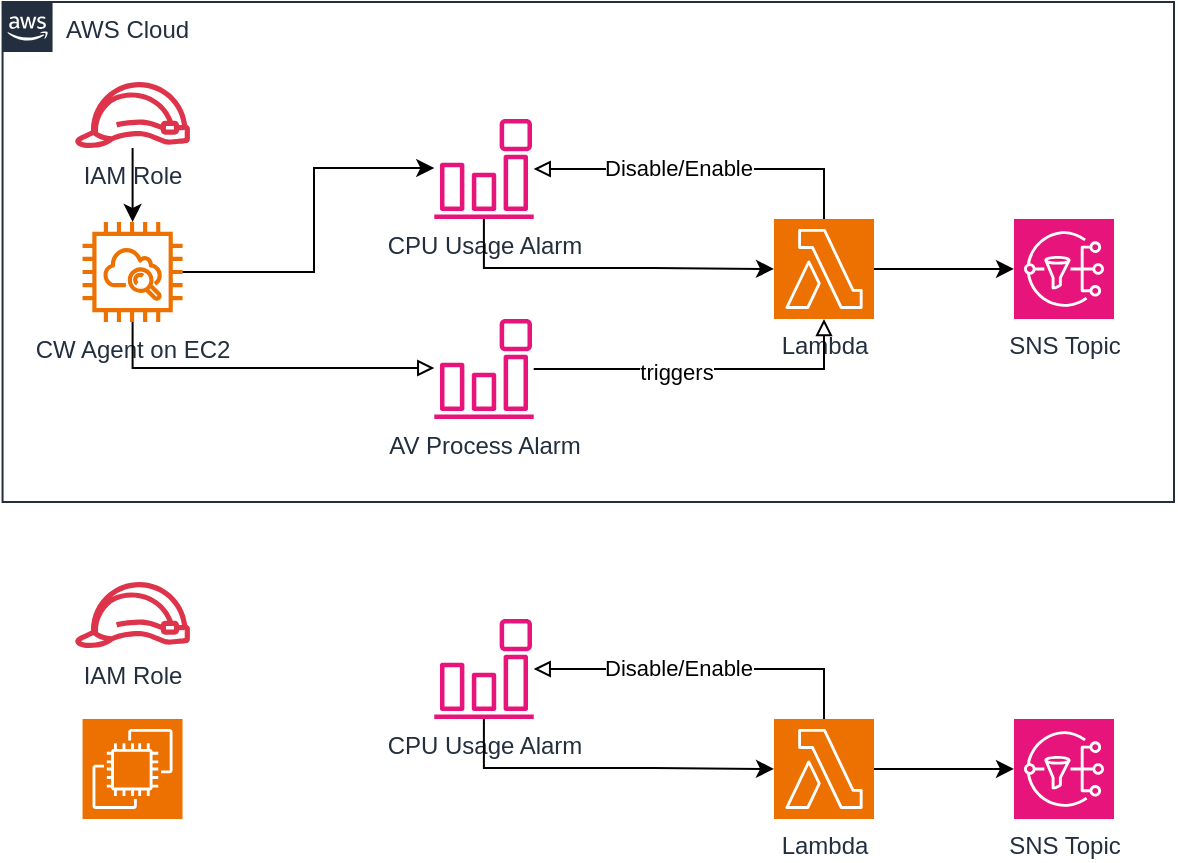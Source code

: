 <mxfile version="24.7.11">
  <diagram name="Page-1" id="NPpZxTKyHDkGEbGbewCJ">
    <mxGraphModel dx="1002" dy="1633" grid="1" gridSize="10" guides="1" tooltips="1" connect="1" arrows="1" fold="1" page="1" pageScale="1" pageWidth="850" pageHeight="1100" math="0" shadow="0">
      <root>
        <mxCell id="0" />
        <mxCell id="1" parent="0" />
        <mxCell id="4sC6nosAnQVyJl_gHEht-1" style="edgeStyle=orthogonalEdgeStyle;rounded=0;orthogonalLoop=1;jettySize=auto;html=1;exitX=0.5;exitY=0;exitDx=0;exitDy=0;exitPerimeter=0;endArrow=block;endFill=0;" parent="1" source="4sC6nosAnQVyJl_gHEht-3" target="4sC6nosAnQVyJl_gHEht-5" edge="1">
          <mxGeometry relative="1" as="geometry" />
        </mxCell>
        <mxCell id="4sC6nosAnQVyJl_gHEht-2" value="Disable/Enable" style="edgeLabel;html=1;align=center;verticalAlign=middle;resizable=0;points=[];" parent="4sC6nosAnQVyJl_gHEht-1" vertex="1" connectable="0">
          <mxGeometry x="0.154" y="-1" relative="1" as="geometry">
            <mxPoint as="offset" />
          </mxGeometry>
        </mxCell>
        <mxCell id="4sC6nosAnQVyJl_gHEht-3" value="Lambda" style="sketch=0;points=[[0,0,0],[0.25,0,0],[0.5,0,0],[0.75,0,0],[1,0,0],[0,1,0],[0.25,1,0],[0.5,1,0],[0.75,1,0],[1,1,0],[0,0.25,0],[0,0.5,0],[0,0.75,0],[1,0.25,0],[1,0.5,0],[1,0.75,0]];outlineConnect=0;fontColor=#232F3E;fillColor=#ED7100;strokeColor=#ffffff;dashed=0;verticalLabelPosition=bottom;verticalAlign=top;align=center;html=1;fontSize=12;fontStyle=0;aspect=fixed;shape=mxgraph.aws4.resourceIcon;resIcon=mxgraph.aws4.lambda;container=0;" parent="1" vertex="1">
          <mxGeometry x="520" y="-51.51" width="50" height="50" as="geometry" />
        </mxCell>
        <mxCell id="4sC6nosAnQVyJl_gHEht-4" value="AV Process Alarm" style="sketch=0;outlineConnect=0;fontColor=#232F3E;gradientColor=none;fillColor=#E7157B;strokeColor=none;dashed=0;verticalLabelPosition=bottom;verticalAlign=top;align=center;html=1;fontSize=12;fontStyle=0;aspect=fixed;pointerEvents=1;shape=mxgraph.aws4.event_event_based;container=0;" parent="1" vertex="1">
          <mxGeometry x="350" y="-1.51" width="50" height="50" as="geometry" />
        </mxCell>
        <mxCell id="4sC6nosAnQVyJl_gHEht-5" value="CPU Usage Alarm" style="sketch=0;outlineConnect=0;fontColor=#232F3E;gradientColor=none;fillColor=#E7157B;strokeColor=none;dashed=0;verticalLabelPosition=bottom;verticalAlign=top;align=center;html=1;fontSize=12;fontStyle=0;aspect=fixed;pointerEvents=1;shape=mxgraph.aws4.event_event_based;container=0;" parent="1" vertex="1">
          <mxGeometry x="350" y="-101.51" width="50" height="50" as="geometry" />
        </mxCell>
        <mxCell id="4sC6nosAnQVyJl_gHEht-6" value="SNS Topic" style="sketch=0;points=[[0,0,0],[0.25,0,0],[0.5,0,0],[0.75,0,0],[1,0,0],[0,1,0],[0.25,1,0],[0.5,1,0],[0.75,1,0],[1,1,0],[0,0.25,0],[0,0.5,0],[0,0.75,0],[1,0.25,0],[1,0.5,0],[1,0.75,0]];outlineConnect=0;fontColor=#232F3E;fillColor=#E7157B;strokeColor=#ffffff;dashed=0;verticalLabelPosition=bottom;verticalAlign=top;align=center;html=1;fontSize=12;fontStyle=0;aspect=fixed;shape=mxgraph.aws4.resourceIcon;resIcon=mxgraph.aws4.sns;container=0;" parent="1" vertex="1">
          <mxGeometry x="640" y="-51.51" width="50" height="50" as="geometry" />
        </mxCell>
        <mxCell id="4sC6nosAnQVyJl_gHEht-7" value="" style="group" parent="1" vertex="1" connectable="0">
          <mxGeometry x="170" y="-120.0" width="58.55" height="120" as="geometry" />
        </mxCell>
        <mxCell id="4sC6nosAnQVyJl_gHEht-8" value="CW Agent on EC2" style="sketch=0;outlineConnect=0;fontColor=#232F3E;gradientColor=none;fillColor=#ED7100;strokeColor=none;dashed=0;verticalLabelPosition=bottom;verticalAlign=top;align=center;html=1;fontSize=12;fontStyle=0;aspect=fixed;pointerEvents=1;shape=mxgraph.aws4.instance_with_cloudwatch2;container=0;" parent="4sC6nosAnQVyJl_gHEht-7" vertex="1">
          <mxGeometry x="4.28" y="70" width="50" height="50" as="geometry" />
        </mxCell>
        <mxCell id="4sC6nosAnQVyJl_gHEht-9" style="edgeStyle=orthogonalEdgeStyle;rounded=0;orthogonalLoop=1;jettySize=auto;html=1;" parent="4sC6nosAnQVyJl_gHEht-7" source="4sC6nosAnQVyJl_gHEht-10" target="4sC6nosAnQVyJl_gHEht-8" edge="1">
          <mxGeometry relative="1" as="geometry" />
        </mxCell>
        <mxCell id="4sC6nosAnQVyJl_gHEht-10" value="IAM Role" style="sketch=0;outlineConnect=0;fontColor=#232F3E;gradientColor=none;fillColor=#DD344C;strokeColor=none;dashed=0;verticalLabelPosition=bottom;verticalAlign=top;align=center;html=1;fontSize=12;fontStyle=0;aspect=fixed;pointerEvents=1;shape=mxgraph.aws4.role;container=0;" parent="4sC6nosAnQVyJl_gHEht-7" vertex="1">
          <mxGeometry width="58.55" height="33.03" as="geometry" />
        </mxCell>
        <mxCell id="4sC6nosAnQVyJl_gHEht-11" style="edgeStyle=orthogonalEdgeStyle;rounded=0;orthogonalLoop=1;jettySize=auto;html=1;entryX=0;entryY=0.5;entryDx=0;entryDy=0;entryPerimeter=0;" parent="1" source="4sC6nosAnQVyJl_gHEht-3" target="4sC6nosAnQVyJl_gHEht-6" edge="1">
          <mxGeometry relative="1" as="geometry" />
        </mxCell>
        <mxCell id="4sC6nosAnQVyJl_gHEht-12" style="edgeStyle=orthogonalEdgeStyle;rounded=0;orthogonalLoop=1;jettySize=auto;html=1;" parent="1" source="4sC6nosAnQVyJl_gHEht-8" target="4sC6nosAnQVyJl_gHEht-5" edge="1">
          <mxGeometry relative="1" as="geometry">
            <Array as="points">
              <mxPoint x="290" y="-25" />
              <mxPoint x="290" y="-77" />
            </Array>
          </mxGeometry>
        </mxCell>
        <mxCell id="4sC6nosAnQVyJl_gHEht-13" style="edgeStyle=orthogonalEdgeStyle;rounded=0;orthogonalLoop=1;jettySize=auto;html=1;endArrow=block;endFill=0;" parent="1" source="4sC6nosAnQVyJl_gHEht-8" target="4sC6nosAnQVyJl_gHEht-4" edge="1">
          <mxGeometry relative="1" as="geometry">
            <Array as="points">
              <mxPoint x="199" y="23" />
            </Array>
          </mxGeometry>
        </mxCell>
        <mxCell id="4sC6nosAnQVyJl_gHEht-14" style="edgeStyle=orthogonalEdgeStyle;rounded=0;orthogonalLoop=1;jettySize=auto;html=1;entryX=0.5;entryY=1;entryDx=0;entryDy=0;entryPerimeter=0;endArrow=block;endFill=0;" parent="1" source="4sC6nosAnQVyJl_gHEht-4" target="4sC6nosAnQVyJl_gHEht-3" edge="1">
          <mxGeometry relative="1" as="geometry" />
        </mxCell>
        <mxCell id="4sC6nosAnQVyJl_gHEht-15" value="triggers" style="edgeLabel;html=1;align=center;verticalAlign=middle;resizable=0;points=[];" parent="4sC6nosAnQVyJl_gHEht-14" vertex="1" connectable="0">
          <mxGeometry x="-0.17" y="-1" relative="1" as="geometry">
            <mxPoint as="offset" />
          </mxGeometry>
        </mxCell>
        <mxCell id="4sC6nosAnQVyJl_gHEht-16" style="edgeStyle=orthogonalEdgeStyle;rounded=0;orthogonalLoop=1;jettySize=auto;html=1;entryX=0;entryY=0.5;entryDx=0;entryDy=0;entryPerimeter=0;" parent="1" source="4sC6nosAnQVyJl_gHEht-5" target="4sC6nosAnQVyJl_gHEht-3" edge="1">
          <mxGeometry relative="1" as="geometry">
            <Array as="points">
              <mxPoint x="375" y="-27" />
              <mxPoint x="460" y="-27" />
            </Array>
          </mxGeometry>
        </mxCell>
        <mxCell id="4sC6nosAnQVyJl_gHEht-17" value="AWS Cloud" style="points=[[0,0],[0.25,0],[0.5,0],[0.75,0],[1,0],[1,0.25],[1,0.5],[1,0.75],[1,1],[0.75,1],[0.5,1],[0.25,1],[0,1],[0,0.75],[0,0.5],[0,0.25]];outlineConnect=0;gradientColor=none;html=1;whiteSpace=wrap;fontSize=12;fontStyle=0;container=1;pointerEvents=0;collapsible=0;recursiveResize=0;shape=mxgraph.aws4.group;grIcon=mxgraph.aws4.group_aws_cloud_alt;strokeColor=#232F3E;fillColor=none;verticalAlign=top;align=left;spacingLeft=30;fontColor=#232F3E;dashed=0;" parent="1" vertex="1">
          <mxGeometry x="134.28" y="-160" width="585.72" height="250" as="geometry" />
        </mxCell>
        <mxCell id="4sC6nosAnQVyJl_gHEht-18" style="edgeStyle=orthogonalEdgeStyle;rounded=0;orthogonalLoop=1;jettySize=auto;html=1;exitX=0.5;exitY=0;exitDx=0;exitDy=0;exitPerimeter=0;endArrow=block;endFill=0;" parent="1" source="4sC6nosAnQVyJl_gHEht-20" target="4sC6nosAnQVyJl_gHEht-21" edge="1">
          <mxGeometry relative="1" as="geometry" />
        </mxCell>
        <mxCell id="4sC6nosAnQVyJl_gHEht-19" value="Disable/Enable" style="edgeLabel;html=1;align=center;verticalAlign=middle;resizable=0;points=[];" parent="4sC6nosAnQVyJl_gHEht-18" vertex="1" connectable="0">
          <mxGeometry x="0.154" y="-1" relative="1" as="geometry">
            <mxPoint as="offset" />
          </mxGeometry>
        </mxCell>
        <mxCell id="4sC6nosAnQVyJl_gHEht-20" value="Lambda" style="sketch=0;points=[[0,0,0],[0.25,0,0],[0.5,0,0],[0.75,0,0],[1,0,0],[0,1,0],[0.25,1,0],[0.5,1,0],[0.75,1,0],[1,1,0],[0,0.25,0],[0,0.5,0],[0,0.75,0],[1,0.25,0],[1,0.5,0],[1,0.75,0]];outlineConnect=0;fontColor=#232F3E;fillColor=#ED7100;strokeColor=#ffffff;dashed=0;verticalLabelPosition=bottom;verticalAlign=top;align=center;html=1;fontSize=12;fontStyle=0;aspect=fixed;shape=mxgraph.aws4.resourceIcon;resIcon=mxgraph.aws4.lambda;container=0;" parent="1" vertex="1">
          <mxGeometry x="520" y="198.49" width="50" height="50" as="geometry" />
        </mxCell>
        <mxCell id="4sC6nosAnQVyJl_gHEht-21" value="CPU Usage Alarm" style="sketch=0;outlineConnect=0;fontColor=#232F3E;gradientColor=none;fillColor=#E7157B;strokeColor=none;dashed=0;verticalLabelPosition=bottom;verticalAlign=top;align=center;html=1;fontSize=12;fontStyle=0;aspect=fixed;pointerEvents=1;shape=mxgraph.aws4.event_event_based;container=0;" parent="1" vertex="1">
          <mxGeometry x="350" y="148.49" width="50" height="50" as="geometry" />
        </mxCell>
        <mxCell id="4sC6nosAnQVyJl_gHEht-22" value="SNS Topic" style="sketch=0;points=[[0,0,0],[0.25,0,0],[0.5,0,0],[0.75,0,0],[1,0,0],[0,1,0],[0.25,1,0],[0.5,1,0],[0.75,1,0],[1,1,0],[0,0.25,0],[0,0.5,0],[0,0.75,0],[1,0.25,0],[1,0.5,0],[1,0.75,0]];outlineConnect=0;fontColor=#232F3E;fillColor=#E7157B;strokeColor=#ffffff;dashed=0;verticalLabelPosition=bottom;verticalAlign=top;align=center;html=1;fontSize=12;fontStyle=0;aspect=fixed;shape=mxgraph.aws4.resourceIcon;resIcon=mxgraph.aws4.sns;container=0;" parent="1" vertex="1">
          <mxGeometry x="640" y="198.49" width="50" height="50" as="geometry" />
        </mxCell>
        <mxCell id="4sC6nosAnQVyJl_gHEht-23" style="edgeStyle=orthogonalEdgeStyle;rounded=0;orthogonalLoop=1;jettySize=auto;html=1;entryX=0;entryY=0.5;entryDx=0;entryDy=0;entryPerimeter=0;" parent="1" source="4sC6nosAnQVyJl_gHEht-20" target="4sC6nosAnQVyJl_gHEht-22" edge="1">
          <mxGeometry relative="1" as="geometry" />
        </mxCell>
        <mxCell id="4sC6nosAnQVyJl_gHEht-24" style="edgeStyle=orthogonalEdgeStyle;rounded=0;orthogonalLoop=1;jettySize=auto;html=1;entryX=0;entryY=0.5;entryDx=0;entryDy=0;entryPerimeter=0;" parent="1" source="4sC6nosAnQVyJl_gHEht-21" target="4sC6nosAnQVyJl_gHEht-20" edge="1">
          <mxGeometry relative="1" as="geometry">
            <Array as="points">
              <mxPoint x="375" y="223" />
              <mxPoint x="460" y="223" />
            </Array>
          </mxGeometry>
        </mxCell>
        <mxCell id="4sC6nosAnQVyJl_gHEht-25" value="" style="sketch=0;points=[[0,0,0],[0.25,0,0],[0.5,0,0],[0.75,0,0],[1,0,0],[0,1,0],[0.25,1,0],[0.5,1,0],[0.75,1,0],[1,1,0],[0,0.25,0],[0,0.5,0],[0,0.75,0],[1,0.25,0],[1,0.5,0],[1,0.75,0]];outlineConnect=0;fontColor=#232F3E;fillColor=#ED7100;strokeColor=#ffffff;dashed=0;verticalLabelPosition=bottom;verticalAlign=top;align=center;html=1;fontSize=12;fontStyle=0;aspect=fixed;shape=mxgraph.aws4.resourceIcon;resIcon=mxgraph.aws4.ec2;" parent="1" vertex="1">
          <mxGeometry x="174.27" y="198.49" width="50" height="50" as="geometry" />
        </mxCell>
        <mxCell id="4sC6nosAnQVyJl_gHEht-26" value="IAM Role" style="sketch=0;outlineConnect=0;fontColor=#232F3E;gradientColor=none;fillColor=#DD344C;strokeColor=none;dashed=0;verticalLabelPosition=bottom;verticalAlign=top;align=center;html=1;fontSize=12;fontStyle=0;aspect=fixed;pointerEvents=1;shape=mxgraph.aws4.role;container=0;" parent="1" vertex="1">
          <mxGeometry x="170" y="130" width="58.55" height="33.03" as="geometry" />
        </mxCell>
      </root>
    </mxGraphModel>
  </diagram>
</mxfile>

